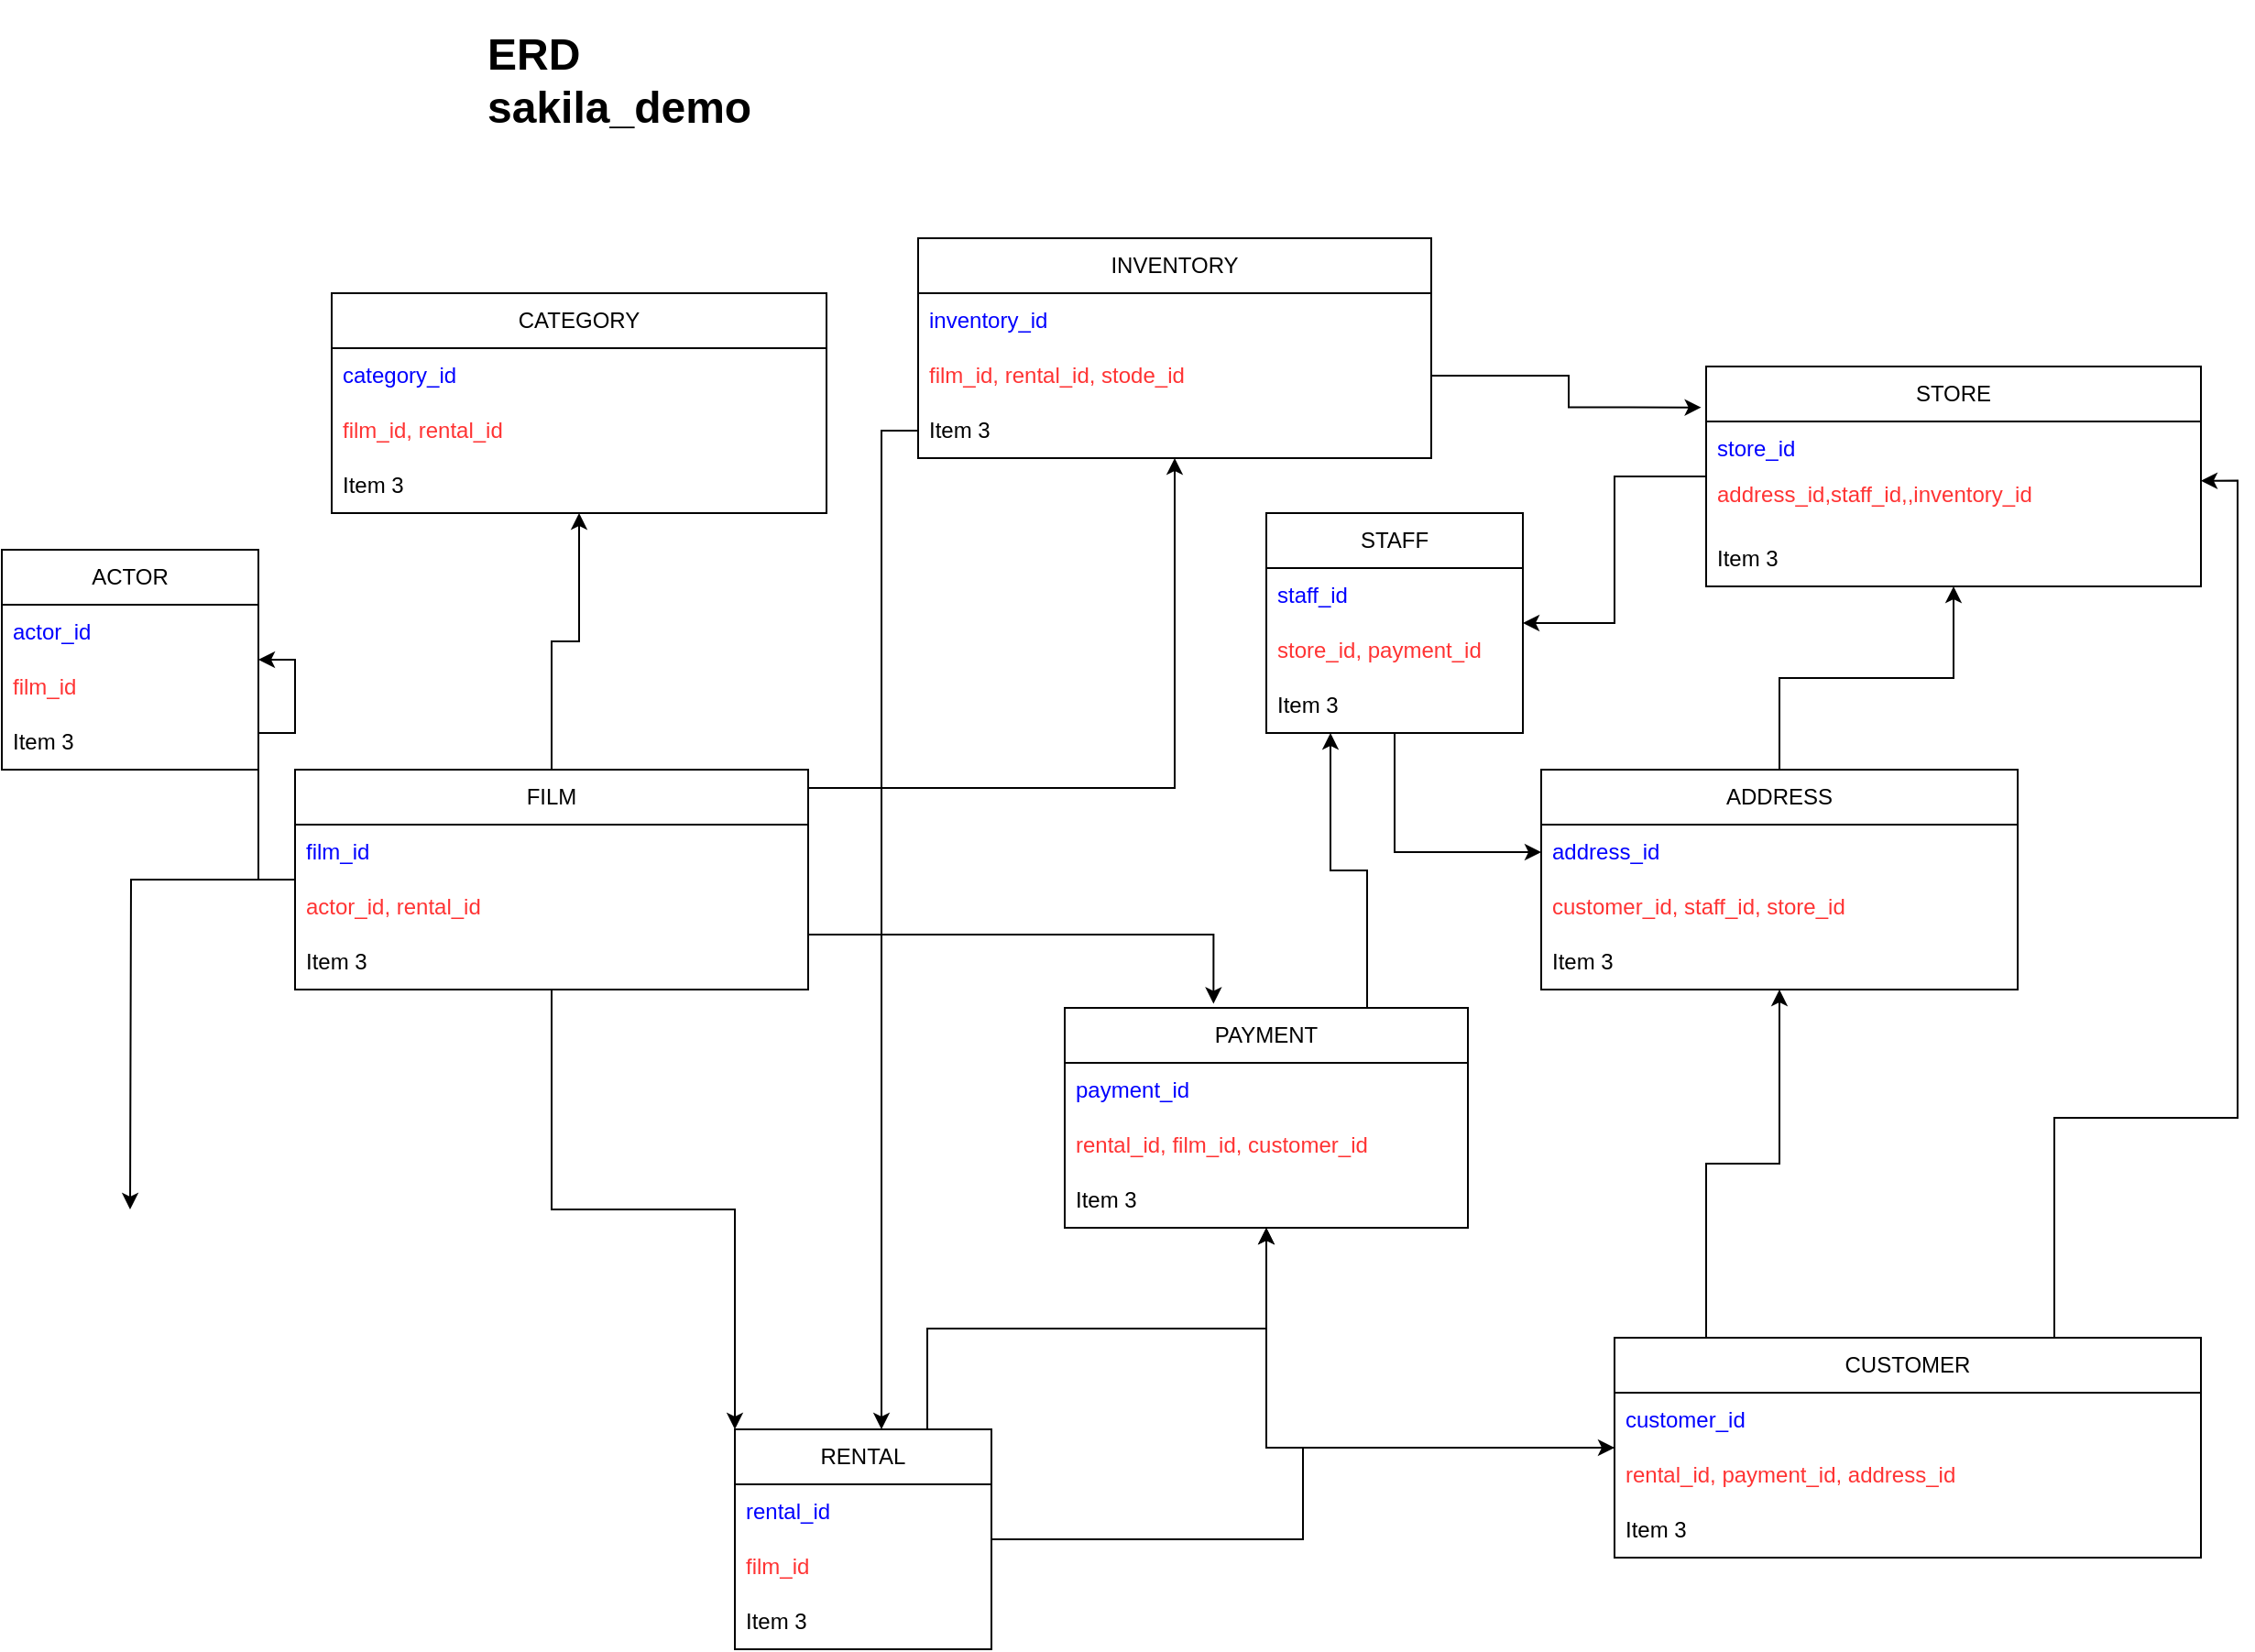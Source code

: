 <mxfile version="20.6.0" type="device"><diagram id="rl81JnuQirvLoQfaC-KW" name="Page-1"><mxGraphModel dx="2806" dy="1170" grid="1" gridSize="10" guides="1" tooltips="1" connect="1" arrows="1" fold="1" page="1" pageScale="1" pageWidth="827" pageHeight="1169" math="0" shadow="0"><root><mxCell id="0"/><mxCell id="1" parent="0"/><mxCell id="m48v7AS4I7DG0Jj-MNLi-27" style="edgeStyle=orthogonalEdgeStyle;rounded=0;orthogonalLoop=1;jettySize=auto;html=1;fontColor=#0000FF;" edge="1" parent="1" source="m48v7AS4I7DG0Jj-MNLi-19" target="m48v7AS4I7DG0Jj-MNLi-23"><mxGeometry relative="1" as="geometry"/></mxCell><mxCell id="m48v7AS4I7DG0Jj-MNLi-32" style="edgeStyle=orthogonalEdgeStyle;rounded=0;orthogonalLoop=1;jettySize=auto;html=1;fontColor=#000000;" edge="1" parent="1" source="m48v7AS4I7DG0Jj-MNLi-19"><mxGeometry relative="1" as="geometry"><mxPoint x="-190" y="730" as="targetPoint"/></mxGeometry></mxCell><mxCell id="m48v7AS4I7DG0Jj-MNLi-37" value="" style="edgeStyle=orthogonalEdgeStyle;rounded=0;orthogonalLoop=1;jettySize=auto;html=1;fontColor=#000000;entryX=0;entryY=0;entryDx=0;entryDy=0;" edge="1" parent="1" source="m48v7AS4I7DG0Jj-MNLi-19" target="m48v7AS4I7DG0Jj-MNLi-33"><mxGeometry relative="1" as="geometry"><mxPoint x="150" y="770" as="targetPoint"/></mxGeometry></mxCell><mxCell id="m48v7AS4I7DG0Jj-MNLi-69" value="" style="edgeStyle=orthogonalEdgeStyle;rounded=0;orthogonalLoop=1;jettySize=auto;html=1;fontColor=#000000;" edge="1" parent="1" source="m48v7AS4I7DG0Jj-MNLi-19" target="m48v7AS4I7DG0Jj-MNLi-65"><mxGeometry relative="1" as="geometry"/></mxCell><mxCell id="m48v7AS4I7DG0Jj-MNLi-83" value="" style="edgeStyle=orthogonalEdgeStyle;rounded=0;orthogonalLoop=1;jettySize=auto;html=1;fontColor=#000000;" edge="1" parent="1" source="m48v7AS4I7DG0Jj-MNLi-19" target="m48v7AS4I7DG0Jj-MNLi-79"><mxGeometry relative="1" as="geometry"><Array as="points"><mxPoint x="380" y="500"/></Array></mxGeometry></mxCell><mxCell id="m48v7AS4I7DG0Jj-MNLi-19" value="FILM" style="swimlane;fontStyle=0;childLayout=stackLayout;horizontal=1;startSize=30;horizontalStack=0;resizeParent=1;resizeParentMax=0;resizeLast=0;collapsible=1;marginBottom=0;whiteSpace=wrap;html=1;" vertex="1" parent="1"><mxGeometry x="-100" y="490" width="280" height="120" as="geometry"><mxRectangle x="340" y="540" width="70" height="30" as="alternateBounds"/></mxGeometry></mxCell><mxCell id="m48v7AS4I7DG0Jj-MNLi-20" value="&lt;font color=&quot;#0000ff&quot;&gt;film_id&lt;/font&gt;" style="text;strokeColor=none;fillColor=none;align=left;verticalAlign=middle;spacingLeft=4;spacingRight=4;overflow=hidden;points=[[0,0.5],[1,0.5]];portConstraint=eastwest;rotatable=0;whiteSpace=wrap;html=1;" vertex="1" parent="m48v7AS4I7DG0Jj-MNLi-19"><mxGeometry y="30" width="280" height="30" as="geometry"/></mxCell><mxCell id="m48v7AS4I7DG0Jj-MNLi-21" value="&lt;font color=&quot;#ff3333&quot;&gt;actor_id, rental_id&lt;/font&gt;" style="text;strokeColor=none;fillColor=none;align=left;verticalAlign=middle;spacingLeft=4;spacingRight=4;overflow=hidden;points=[[0,0.5],[1,0.5]];portConstraint=eastwest;rotatable=0;whiteSpace=wrap;html=1;" vertex="1" parent="m48v7AS4I7DG0Jj-MNLi-19"><mxGeometry y="60" width="280" height="30" as="geometry"/></mxCell><mxCell id="m48v7AS4I7DG0Jj-MNLi-22" value="Item 3" style="text;strokeColor=none;fillColor=none;align=left;verticalAlign=middle;spacingLeft=4;spacingRight=4;overflow=hidden;points=[[0,0.5],[1,0.5]];portConstraint=eastwest;rotatable=0;whiteSpace=wrap;html=1;" vertex="1" parent="m48v7AS4I7DG0Jj-MNLi-19"><mxGeometry y="90" width="280" height="30" as="geometry"/></mxCell><mxCell id="m48v7AS4I7DG0Jj-MNLi-23" value="&lt;font color=&quot;#000000&quot;&gt;ACTOR&lt;/font&gt;" style="swimlane;fontStyle=0;childLayout=stackLayout;horizontal=1;startSize=30;horizontalStack=0;resizeParent=1;resizeParentMax=0;resizeLast=0;collapsible=1;marginBottom=0;whiteSpace=wrap;html=1;fontColor=#0000FF;" vertex="1" parent="1"><mxGeometry x="-260" y="370" width="140" height="120" as="geometry"><mxRectangle x="340" y="540" width="70" height="30" as="alternateBounds"/></mxGeometry></mxCell><mxCell id="m48v7AS4I7DG0Jj-MNLi-24" value="&lt;font color=&quot;#0000ff&quot;&gt;actor_id&lt;/font&gt;" style="text;strokeColor=none;fillColor=none;align=left;verticalAlign=middle;spacingLeft=4;spacingRight=4;overflow=hidden;points=[[0,0.5],[1,0.5]];portConstraint=eastwest;rotatable=0;whiteSpace=wrap;html=1;" vertex="1" parent="m48v7AS4I7DG0Jj-MNLi-23"><mxGeometry y="30" width="140" height="30" as="geometry"/></mxCell><mxCell id="m48v7AS4I7DG0Jj-MNLi-25" value="&lt;font color=&quot;#ff3333&quot;&gt;film_id&lt;/font&gt;" style="text;strokeColor=none;fillColor=none;align=left;verticalAlign=middle;spacingLeft=4;spacingRight=4;overflow=hidden;points=[[0,0.5],[1,0.5]];portConstraint=eastwest;rotatable=0;whiteSpace=wrap;html=1;" vertex="1" parent="m48v7AS4I7DG0Jj-MNLi-23"><mxGeometry y="60" width="140" height="30" as="geometry"/></mxCell><mxCell id="m48v7AS4I7DG0Jj-MNLi-26" value="Item 3" style="text;strokeColor=none;fillColor=none;align=left;verticalAlign=middle;spacingLeft=4;spacingRight=4;overflow=hidden;points=[[0,0.5],[1,0.5]];portConstraint=eastwest;rotatable=0;whiteSpace=wrap;html=1;" vertex="1" parent="m48v7AS4I7DG0Jj-MNLi-23"><mxGeometry y="90" width="140" height="30" as="geometry"/></mxCell><mxCell id="m48v7AS4I7DG0Jj-MNLi-42" value="" style="edgeStyle=orthogonalEdgeStyle;rounded=0;orthogonalLoop=1;jettySize=auto;html=1;fontColor=#000000;" edge="1" parent="1" source="m48v7AS4I7DG0Jj-MNLi-33" target="m48v7AS4I7DG0Jj-MNLi-38"><mxGeometry relative="1" as="geometry"/></mxCell><mxCell id="m48v7AS4I7DG0Jj-MNLi-76" style="edgeStyle=orthogonalEdgeStyle;rounded=0;orthogonalLoop=1;jettySize=auto;html=1;exitX=0.75;exitY=0;exitDx=0;exitDy=0;fontColor=#000000;" edge="1" parent="1" source="m48v7AS4I7DG0Jj-MNLi-33" target="m48v7AS4I7DG0Jj-MNLi-70"><mxGeometry relative="1" as="geometry"/></mxCell><mxCell id="m48v7AS4I7DG0Jj-MNLi-33" value="RENTAL" style="swimlane;fontStyle=0;childLayout=stackLayout;horizontal=1;startSize=30;horizontalStack=0;resizeParent=1;resizeParentMax=0;resizeLast=0;collapsible=1;marginBottom=0;whiteSpace=wrap;html=1;" vertex="1" parent="1"><mxGeometry x="140" y="850" width="140" height="120" as="geometry"><mxRectangle x="340" y="540" width="70" height="30" as="alternateBounds"/></mxGeometry></mxCell><mxCell id="m48v7AS4I7DG0Jj-MNLi-34" value="&lt;font color=&quot;#0000ff&quot;&gt;rental_id&lt;/font&gt;" style="text;strokeColor=none;fillColor=none;align=left;verticalAlign=middle;spacingLeft=4;spacingRight=4;overflow=hidden;points=[[0,0.5],[1,0.5]];portConstraint=eastwest;rotatable=0;whiteSpace=wrap;html=1;" vertex="1" parent="m48v7AS4I7DG0Jj-MNLi-33"><mxGeometry y="30" width="140" height="30" as="geometry"/></mxCell><mxCell id="m48v7AS4I7DG0Jj-MNLi-35" value="&lt;font color=&quot;#ff3333&quot;&gt;film_id&lt;/font&gt;" style="text;strokeColor=none;fillColor=none;align=left;verticalAlign=middle;spacingLeft=4;spacingRight=4;overflow=hidden;points=[[0,0.5],[1,0.5]];portConstraint=eastwest;rotatable=0;whiteSpace=wrap;html=1;" vertex="1" parent="m48v7AS4I7DG0Jj-MNLi-33"><mxGeometry y="60" width="140" height="30" as="geometry"/></mxCell><mxCell id="m48v7AS4I7DG0Jj-MNLi-36" value="Item 3" style="text;strokeColor=none;fillColor=none;align=left;verticalAlign=middle;spacingLeft=4;spacingRight=4;overflow=hidden;points=[[0,0.5],[1,0.5]];portConstraint=eastwest;rotatable=0;whiteSpace=wrap;html=1;" vertex="1" parent="m48v7AS4I7DG0Jj-MNLi-33"><mxGeometry y="90" width="140" height="30" as="geometry"/></mxCell><mxCell id="m48v7AS4I7DG0Jj-MNLi-51" value="" style="edgeStyle=orthogonalEdgeStyle;rounded=0;orthogonalLoop=1;jettySize=auto;html=1;fontColor=#000000;" edge="1" parent="1" source="m48v7AS4I7DG0Jj-MNLi-38" target="m48v7AS4I7DG0Jj-MNLi-47"><mxGeometry relative="1" as="geometry"><Array as="points"><mxPoint x="670" y="705"/><mxPoint x="710" y="705"/></Array></mxGeometry></mxCell><mxCell id="m48v7AS4I7DG0Jj-MNLi-74" value="" style="edgeStyle=orthogonalEdgeStyle;rounded=0;orthogonalLoop=1;jettySize=auto;html=1;fontColor=#000000;" edge="1" parent="1" source="m48v7AS4I7DG0Jj-MNLi-38" target="m48v7AS4I7DG0Jj-MNLi-70"><mxGeometry relative="1" as="geometry"/></mxCell><mxCell id="m48v7AS4I7DG0Jj-MNLi-78" style="edgeStyle=orthogonalEdgeStyle;rounded=0;orthogonalLoop=1;jettySize=auto;html=1;exitX=0.75;exitY=0;exitDx=0;exitDy=0;entryX=1;entryY=0.078;entryDx=0;entryDy=0;entryPerimeter=0;fontColor=#000000;" edge="1" parent="1" source="m48v7AS4I7DG0Jj-MNLi-38" target="m48v7AS4I7DG0Jj-MNLi-56"><mxGeometry relative="1" as="geometry"><Array as="points"><mxPoint x="860" y="680"/><mxPoint x="960" y="680"/><mxPoint x="960" y="332"/></Array></mxGeometry></mxCell><mxCell id="m48v7AS4I7DG0Jj-MNLi-38" value="CUSTOMER" style="swimlane;fontStyle=0;childLayout=stackLayout;horizontal=1;startSize=30;horizontalStack=0;resizeParent=1;resizeParentMax=0;resizeLast=0;collapsible=1;marginBottom=0;whiteSpace=wrap;html=1;" vertex="1" parent="1"><mxGeometry x="620" y="800" width="320" height="120" as="geometry"><mxRectangle x="340" y="540" width="70" height="30" as="alternateBounds"/></mxGeometry></mxCell><mxCell id="m48v7AS4I7DG0Jj-MNLi-39" value="&lt;font color=&quot;#0000ff&quot;&gt;customer_id&lt;/font&gt;" style="text;strokeColor=none;fillColor=none;align=left;verticalAlign=middle;spacingLeft=4;spacingRight=4;overflow=hidden;points=[[0,0.5],[1,0.5]];portConstraint=eastwest;rotatable=0;whiteSpace=wrap;html=1;" vertex="1" parent="m48v7AS4I7DG0Jj-MNLi-38"><mxGeometry y="30" width="320" height="30" as="geometry"/></mxCell><mxCell id="m48v7AS4I7DG0Jj-MNLi-40" value="&lt;font color=&quot;#ff3333&quot;&gt;rental_id, payment_id, address_id&lt;/font&gt;" style="text;strokeColor=none;fillColor=none;align=left;verticalAlign=middle;spacingLeft=4;spacingRight=4;overflow=hidden;points=[[0,0.5],[1,0.5]];portConstraint=eastwest;rotatable=0;whiteSpace=wrap;html=1;" vertex="1" parent="m48v7AS4I7DG0Jj-MNLi-38"><mxGeometry y="60" width="320" height="30" as="geometry"/></mxCell><mxCell id="m48v7AS4I7DG0Jj-MNLi-41" value="Item 3" style="text;strokeColor=none;fillColor=none;align=left;verticalAlign=middle;spacingLeft=4;spacingRight=4;overflow=hidden;points=[[0,0.5],[1,0.5]];portConstraint=eastwest;rotatable=0;whiteSpace=wrap;html=1;" vertex="1" parent="m48v7AS4I7DG0Jj-MNLi-38"><mxGeometry y="90" width="320" height="30" as="geometry"/></mxCell><mxCell id="m48v7AS4I7DG0Jj-MNLi-58" value="" style="edgeStyle=orthogonalEdgeStyle;rounded=0;orthogonalLoop=1;jettySize=auto;html=1;fontColor=#000000;" edge="1" parent="1" source="m48v7AS4I7DG0Jj-MNLi-47" target="m48v7AS4I7DG0Jj-MNLi-54"><mxGeometry relative="1" as="geometry"/></mxCell><mxCell id="m48v7AS4I7DG0Jj-MNLi-47" value="ADDRESS" style="swimlane;fontStyle=0;childLayout=stackLayout;horizontal=1;startSize=30;horizontalStack=0;resizeParent=1;resizeParentMax=0;resizeLast=0;collapsible=1;marginBottom=0;whiteSpace=wrap;html=1;" vertex="1" parent="1"><mxGeometry x="580" y="490" width="260" height="120" as="geometry"><mxRectangle x="340" y="540" width="70" height="30" as="alternateBounds"/></mxGeometry></mxCell><mxCell id="m48v7AS4I7DG0Jj-MNLi-48" value="&lt;font color=&quot;#0000ff&quot;&gt;address_id&lt;/font&gt;" style="text;strokeColor=none;fillColor=none;align=left;verticalAlign=middle;spacingLeft=4;spacingRight=4;overflow=hidden;points=[[0,0.5],[1,0.5]];portConstraint=eastwest;rotatable=0;whiteSpace=wrap;html=1;" vertex="1" parent="m48v7AS4I7DG0Jj-MNLi-47"><mxGeometry y="30" width="260" height="30" as="geometry"/></mxCell><mxCell id="m48v7AS4I7DG0Jj-MNLi-49" value="&lt;font color=&quot;#ff3333&quot;&gt;customer_id, staff_id, store_id&lt;/font&gt;" style="text;strokeColor=none;fillColor=none;align=left;verticalAlign=middle;spacingLeft=4;spacingRight=4;overflow=hidden;points=[[0,0.5],[1,0.5]];portConstraint=eastwest;rotatable=0;whiteSpace=wrap;html=1;" vertex="1" parent="m48v7AS4I7DG0Jj-MNLi-47"><mxGeometry y="60" width="260" height="30" as="geometry"/></mxCell><mxCell id="m48v7AS4I7DG0Jj-MNLi-50" value="Item 3" style="text;strokeColor=none;fillColor=none;align=left;verticalAlign=middle;spacingLeft=4;spacingRight=4;overflow=hidden;points=[[0,0.5],[1,0.5]];portConstraint=eastwest;rotatable=0;whiteSpace=wrap;html=1;" vertex="1" parent="m48v7AS4I7DG0Jj-MNLi-47"><mxGeometry y="90" width="260" height="30" as="geometry"/></mxCell><mxCell id="m48v7AS4I7DG0Jj-MNLi-53" value="&lt;h1&gt;ERD sakila_demo&lt;/h1&gt;" style="text;html=1;strokeColor=none;fillColor=none;spacing=5;spacingTop=-20;whiteSpace=wrap;overflow=hidden;rounded=0;fontColor=#000000;" vertex="1" parent="1"><mxGeometry y="80" width="190" height="120" as="geometry"/></mxCell><mxCell id="m48v7AS4I7DG0Jj-MNLi-63" value="" style="edgeStyle=orthogonalEdgeStyle;rounded=0;orthogonalLoop=1;jettySize=auto;html=1;fontColor=#000000;" edge="1" parent="1" source="m48v7AS4I7DG0Jj-MNLi-54" target="m48v7AS4I7DG0Jj-MNLi-59"><mxGeometry relative="1" as="geometry"/></mxCell><mxCell id="m48v7AS4I7DG0Jj-MNLi-54" value="STORE" style="swimlane;fontStyle=0;childLayout=stackLayout;horizontal=1;startSize=30;horizontalStack=0;resizeParent=1;resizeParentMax=0;resizeLast=0;collapsible=1;marginBottom=0;whiteSpace=wrap;html=1;" vertex="1" parent="1"><mxGeometry x="670" y="270" width="270" height="120" as="geometry"><mxRectangle x="340" y="540" width="70" height="30" as="alternateBounds"/></mxGeometry></mxCell><mxCell id="m48v7AS4I7DG0Jj-MNLi-55" value="&lt;font color=&quot;#0000ff&quot;&gt;store_id&lt;/font&gt;" style="text;strokeColor=none;fillColor=none;align=left;verticalAlign=middle;spacingLeft=4;spacingRight=4;overflow=hidden;points=[[0,0.5],[1,0.5]];portConstraint=eastwest;rotatable=0;whiteSpace=wrap;html=1;" vertex="1" parent="m48v7AS4I7DG0Jj-MNLi-54"><mxGeometry y="30" width="270" height="30" as="geometry"/></mxCell><mxCell id="m48v7AS4I7DG0Jj-MNLi-56" value="&lt;font color=&quot;#ff3333&quot;&gt;address_id,staff_id,,inventory_id&lt;br&gt;&lt;br&gt;&lt;/font&gt;" style="text;strokeColor=none;fillColor=none;align=left;verticalAlign=middle;spacingLeft=4;spacingRight=4;overflow=hidden;points=[[0,0.5],[1,0.5]];portConstraint=eastwest;rotatable=0;whiteSpace=wrap;html=1;" vertex="1" parent="m48v7AS4I7DG0Jj-MNLi-54"><mxGeometry y="60" width="270" height="30" as="geometry"/></mxCell><mxCell id="m48v7AS4I7DG0Jj-MNLi-57" value="Item 3" style="text;strokeColor=none;fillColor=none;align=left;verticalAlign=middle;spacingLeft=4;spacingRight=4;overflow=hidden;points=[[0,0.5],[1,0.5]];portConstraint=eastwest;rotatable=0;whiteSpace=wrap;html=1;" vertex="1" parent="m48v7AS4I7DG0Jj-MNLi-54"><mxGeometry y="90" width="270" height="30" as="geometry"/></mxCell><mxCell id="m48v7AS4I7DG0Jj-MNLi-64" style="edgeStyle=orthogonalEdgeStyle;rounded=0;orthogonalLoop=1;jettySize=auto;html=1;entryX=0;entryY=0.5;entryDx=0;entryDy=0;fontColor=#000000;" edge="1" parent="1" source="m48v7AS4I7DG0Jj-MNLi-59" target="m48v7AS4I7DG0Jj-MNLi-48"><mxGeometry relative="1" as="geometry"/></mxCell><mxCell id="m48v7AS4I7DG0Jj-MNLi-59" value="STAFF" style="swimlane;fontStyle=0;childLayout=stackLayout;horizontal=1;startSize=30;horizontalStack=0;resizeParent=1;resizeParentMax=0;resizeLast=0;collapsible=1;marginBottom=0;whiteSpace=wrap;html=1;" vertex="1" parent="1"><mxGeometry x="430" y="350" width="140" height="120" as="geometry"><mxRectangle x="340" y="540" width="70" height="30" as="alternateBounds"/></mxGeometry></mxCell><mxCell id="m48v7AS4I7DG0Jj-MNLi-60" value="&lt;font color=&quot;#0000ff&quot;&gt;staff_id&lt;/font&gt;" style="text;strokeColor=none;fillColor=none;align=left;verticalAlign=middle;spacingLeft=4;spacingRight=4;overflow=hidden;points=[[0,0.5],[1,0.5]];portConstraint=eastwest;rotatable=0;whiteSpace=wrap;html=1;" vertex="1" parent="m48v7AS4I7DG0Jj-MNLi-59"><mxGeometry y="30" width="140" height="30" as="geometry"/></mxCell><mxCell id="m48v7AS4I7DG0Jj-MNLi-61" value="&lt;font color=&quot;#ff3333&quot;&gt;store_id, payment_id&lt;/font&gt;" style="text;strokeColor=none;fillColor=none;align=left;verticalAlign=middle;spacingLeft=4;spacingRight=4;overflow=hidden;points=[[0,0.5],[1,0.5]];portConstraint=eastwest;rotatable=0;whiteSpace=wrap;html=1;" vertex="1" parent="m48v7AS4I7DG0Jj-MNLi-59"><mxGeometry y="60" width="140" height="30" as="geometry"/></mxCell><mxCell id="m48v7AS4I7DG0Jj-MNLi-62" value="Item 3" style="text;strokeColor=none;fillColor=none;align=left;verticalAlign=middle;spacingLeft=4;spacingRight=4;overflow=hidden;points=[[0,0.5],[1,0.5]];portConstraint=eastwest;rotatable=0;whiteSpace=wrap;html=1;" vertex="1" parent="m48v7AS4I7DG0Jj-MNLi-59"><mxGeometry y="90" width="140" height="30" as="geometry"/></mxCell><mxCell id="m48v7AS4I7DG0Jj-MNLi-65" value="CATEGORY" style="swimlane;fontStyle=0;childLayout=stackLayout;horizontal=1;startSize=30;horizontalStack=0;resizeParent=1;resizeParentMax=0;resizeLast=0;collapsible=1;marginBottom=0;whiteSpace=wrap;html=1;" vertex="1" parent="1"><mxGeometry x="-80" y="230" width="270" height="120" as="geometry"><mxRectangle x="340" y="540" width="70" height="30" as="alternateBounds"/></mxGeometry></mxCell><mxCell id="m48v7AS4I7DG0Jj-MNLi-66" value="&lt;font color=&quot;#0000ff&quot;&gt;category_id&lt;/font&gt;" style="text;strokeColor=none;fillColor=none;align=left;verticalAlign=middle;spacingLeft=4;spacingRight=4;overflow=hidden;points=[[0,0.5],[1,0.5]];portConstraint=eastwest;rotatable=0;whiteSpace=wrap;html=1;" vertex="1" parent="m48v7AS4I7DG0Jj-MNLi-65"><mxGeometry y="30" width="270" height="30" as="geometry"/></mxCell><mxCell id="m48v7AS4I7DG0Jj-MNLi-67" value="&lt;font color=&quot;#ff3333&quot;&gt;film_id, rental_id&lt;/font&gt;" style="text;strokeColor=none;fillColor=none;align=left;verticalAlign=middle;spacingLeft=4;spacingRight=4;overflow=hidden;points=[[0,0.5],[1,0.5]];portConstraint=eastwest;rotatable=0;whiteSpace=wrap;html=1;" vertex="1" parent="m48v7AS4I7DG0Jj-MNLi-65"><mxGeometry y="60" width="270" height="30" as="geometry"/></mxCell><mxCell id="m48v7AS4I7DG0Jj-MNLi-68" value="Item 3" style="text;strokeColor=none;fillColor=none;align=left;verticalAlign=middle;spacingLeft=4;spacingRight=4;overflow=hidden;points=[[0,0.5],[1,0.5]];portConstraint=eastwest;rotatable=0;whiteSpace=wrap;html=1;" vertex="1" parent="m48v7AS4I7DG0Jj-MNLi-65"><mxGeometry y="90" width="270" height="30" as="geometry"/></mxCell><mxCell id="m48v7AS4I7DG0Jj-MNLi-77" style="edgeStyle=orthogonalEdgeStyle;rounded=0;orthogonalLoop=1;jettySize=auto;html=1;exitX=0.75;exitY=0;exitDx=0;exitDy=0;entryX=0.25;entryY=1;entryDx=0;entryDy=0;fontColor=#000000;" edge="1" parent="1" source="m48v7AS4I7DG0Jj-MNLi-70" target="m48v7AS4I7DG0Jj-MNLi-59"><mxGeometry relative="1" as="geometry"/></mxCell><mxCell id="m48v7AS4I7DG0Jj-MNLi-70" value="PAYMENT" style="swimlane;fontStyle=0;childLayout=stackLayout;horizontal=1;startSize=30;horizontalStack=0;resizeParent=1;resizeParentMax=0;resizeLast=0;collapsible=1;marginBottom=0;whiteSpace=wrap;html=1;" vertex="1" parent="1"><mxGeometry x="320" y="620" width="220" height="120" as="geometry"><mxRectangle x="340" y="540" width="70" height="30" as="alternateBounds"/></mxGeometry></mxCell><mxCell id="m48v7AS4I7DG0Jj-MNLi-71" value="&lt;font color=&quot;#0000ff&quot;&gt;payment_id&lt;/font&gt;" style="text;strokeColor=none;fillColor=none;align=left;verticalAlign=middle;spacingLeft=4;spacingRight=4;overflow=hidden;points=[[0,0.5],[1,0.5]];portConstraint=eastwest;rotatable=0;whiteSpace=wrap;html=1;" vertex="1" parent="m48v7AS4I7DG0Jj-MNLi-70"><mxGeometry y="30" width="220" height="30" as="geometry"/></mxCell><mxCell id="m48v7AS4I7DG0Jj-MNLi-72" value="&lt;font color=&quot;#ff3333&quot;&gt;rental_id, film_id, customer_id&lt;/font&gt;" style="text;strokeColor=none;fillColor=none;align=left;verticalAlign=middle;spacingLeft=4;spacingRight=4;overflow=hidden;points=[[0,0.5],[1,0.5]];portConstraint=eastwest;rotatable=0;whiteSpace=wrap;html=1;" vertex="1" parent="m48v7AS4I7DG0Jj-MNLi-70"><mxGeometry y="60" width="220" height="30" as="geometry"/></mxCell><mxCell id="m48v7AS4I7DG0Jj-MNLi-73" value="Item 3" style="text;strokeColor=none;fillColor=none;align=left;verticalAlign=middle;spacingLeft=4;spacingRight=4;overflow=hidden;points=[[0,0.5],[1,0.5]];portConstraint=eastwest;rotatable=0;whiteSpace=wrap;html=1;" vertex="1" parent="m48v7AS4I7DG0Jj-MNLi-70"><mxGeometry y="90" width="220" height="30" as="geometry"/></mxCell><mxCell id="m48v7AS4I7DG0Jj-MNLi-75" style="edgeStyle=orthogonalEdgeStyle;rounded=0;orthogonalLoop=1;jettySize=auto;html=1;exitX=1;exitY=0.5;exitDx=0;exitDy=0;entryX=0.369;entryY=-0.019;entryDx=0;entryDy=0;entryPerimeter=0;fontColor=#000000;" edge="1" parent="1" source="m48v7AS4I7DG0Jj-MNLi-20" target="m48v7AS4I7DG0Jj-MNLi-70"><mxGeometry relative="1" as="geometry"><Array as="points"><mxPoint x="180" y="580"/><mxPoint x="401" y="580"/></Array></mxGeometry></mxCell><mxCell id="m48v7AS4I7DG0Jj-MNLi-84" style="edgeStyle=orthogonalEdgeStyle;rounded=0;orthogonalLoop=1;jettySize=auto;html=1;fontColor=#000000;" edge="1" parent="1" source="m48v7AS4I7DG0Jj-MNLi-82" target="m48v7AS4I7DG0Jj-MNLi-33"><mxGeometry relative="1" as="geometry"><Array as="points"><mxPoint x="220" y="305"/></Array></mxGeometry></mxCell><mxCell id="m48v7AS4I7DG0Jj-MNLi-79" value="INVENTORY" style="swimlane;fontStyle=0;childLayout=stackLayout;horizontal=1;startSize=30;horizontalStack=0;resizeParent=1;resizeParentMax=0;resizeLast=0;collapsible=1;marginBottom=0;whiteSpace=wrap;html=1;" vertex="1" parent="1"><mxGeometry x="240" y="200" width="280" height="120" as="geometry"><mxRectangle x="340" y="540" width="70" height="30" as="alternateBounds"/></mxGeometry></mxCell><mxCell id="m48v7AS4I7DG0Jj-MNLi-80" value="&lt;font color=&quot;#0000ff&quot;&gt;inventory_id&lt;/font&gt;" style="text;strokeColor=none;fillColor=none;align=left;verticalAlign=middle;spacingLeft=4;spacingRight=4;overflow=hidden;points=[[0,0.5],[1,0.5]];portConstraint=eastwest;rotatable=0;whiteSpace=wrap;html=1;" vertex="1" parent="m48v7AS4I7DG0Jj-MNLi-79"><mxGeometry y="30" width="280" height="30" as="geometry"/></mxCell><mxCell id="m48v7AS4I7DG0Jj-MNLi-81" value="&lt;font color=&quot;#ff3333&quot;&gt;film_id, rental_id, stode_id&lt;/font&gt;" style="text;strokeColor=none;fillColor=none;align=left;verticalAlign=middle;spacingLeft=4;spacingRight=4;overflow=hidden;points=[[0,0.5],[1,0.5]];portConstraint=eastwest;rotatable=0;whiteSpace=wrap;html=1;" vertex="1" parent="m48v7AS4I7DG0Jj-MNLi-79"><mxGeometry y="60" width="280" height="30" as="geometry"/></mxCell><mxCell id="m48v7AS4I7DG0Jj-MNLi-82" value="Item 3" style="text;strokeColor=none;fillColor=none;align=left;verticalAlign=middle;spacingLeft=4;spacingRight=4;overflow=hidden;points=[[0,0.5],[1,0.5]];portConstraint=eastwest;rotatable=0;whiteSpace=wrap;html=1;" vertex="1" parent="m48v7AS4I7DG0Jj-MNLi-79"><mxGeometry y="90" width="280" height="30" as="geometry"/></mxCell><mxCell id="m48v7AS4I7DG0Jj-MNLi-85" style="edgeStyle=orthogonalEdgeStyle;rounded=0;orthogonalLoop=1;jettySize=auto;html=1;exitX=1;exitY=0.5;exitDx=0;exitDy=0;entryX=-0.01;entryY=0.186;entryDx=0;entryDy=0;entryPerimeter=0;fontColor=#000000;" edge="1" parent="1" source="m48v7AS4I7DG0Jj-MNLi-81" target="m48v7AS4I7DG0Jj-MNLi-54"><mxGeometry relative="1" as="geometry"/></mxCell></root></mxGraphModel></diagram></mxfile>